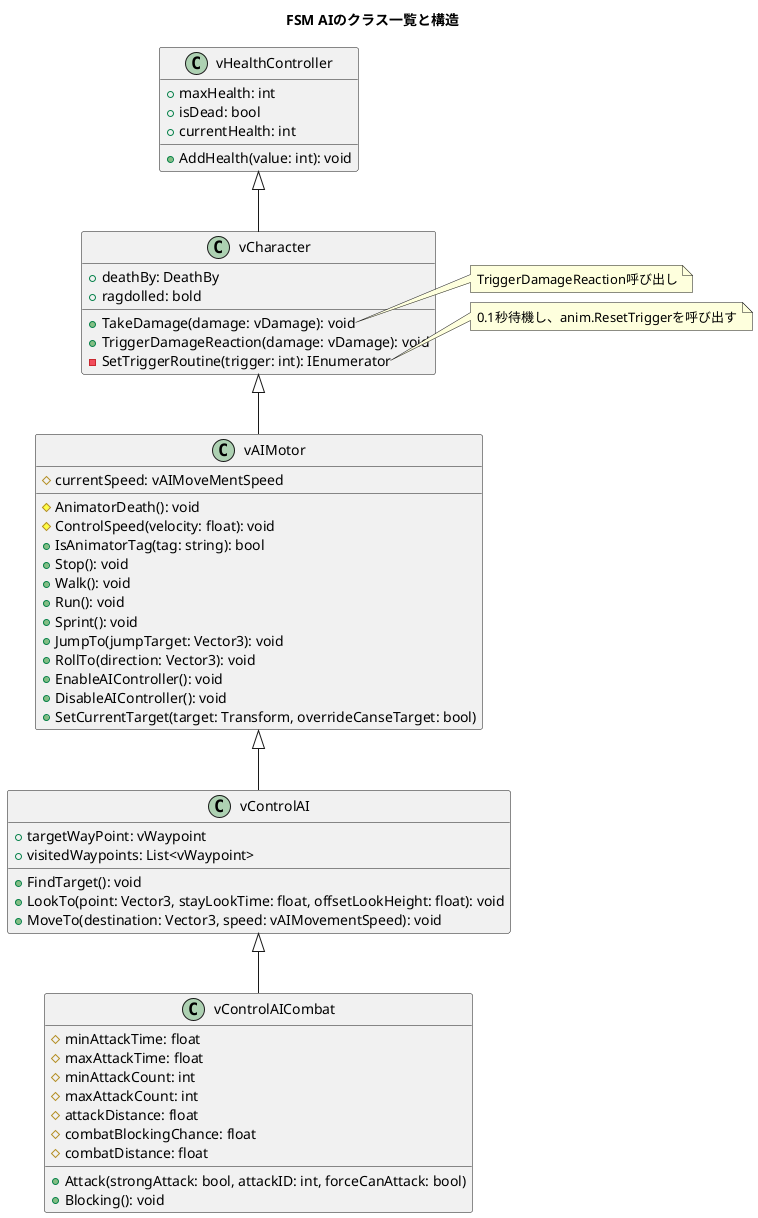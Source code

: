 @startuml invector_fsm_classes
title FSM AIのクラス一覧と構造

class vControlAI {
    + targetWayPoint: vWaypoint
    + visitedWaypoints: List<vWaypoint>
    + FindTarget(): void
    + LookTo(point: Vector3, stayLookTime: float, offsetLookHeight: float): void
    + MoveTo(destination: Vector3, speed: vAIMovementSpeed): void
}

class vAIMotor {
    # currentSpeed: vAIMoveMentSpeed
    # AnimatorDeath(): void
    # ControlSpeed(velocity: float): void
    + IsAnimatorTag(tag: string): bool
    + Stop(): void
    + Walk(): void
    + Run(): void
    + Sprint(): void
    + JumpTo(jumpTarget: Vector3): void
    + RollTo(direction: Vector3): void
    + EnableAIController(): void
    + DisableAIController(): void
    + SetCurrentTarget(target: Transform, overrideCanseTarget: bool)
}

class vCharacter {
    + deathBy: DeathBy
    + ragdolled: bold
    + TakeDamage(damage: vDamage): void
    + TriggerDamageReaction(damage: vDamage): void
    - SetTriggerRoutine(trigger: int): IEnumerator
}
note right of vCharacter::TakeDamage
    TriggerDamageReaction呼び出し
end note
note right of vCharacter::SetTriggerRoutine
    0.1秒待機し、anim.ResetTriggerを呼び出す
end note

class vHealthController {
    + maxHealth: int
    + isDead: bool
    + currentHealth: int
    + AddHealth(value: int): void
}

class vControlAICombat {
    # minAttackTime: float
    # maxAttackTime: float
    # minAttackCount: int
    # maxAttackCount: int
    # attackDistance: float
    # combatBlockingChance: float
    # combatDistance: float
    + Attack(strongAttack: bool, attackID: int, forceCanAttack: bool)
    + Blocking(): void
    
}

vHealthController <|-- vCharacter
vCharacter <|-- vAIMotor
vAIMotor <|-- vControlAI
vControlAI <|-- vControlAICombat
@enduml